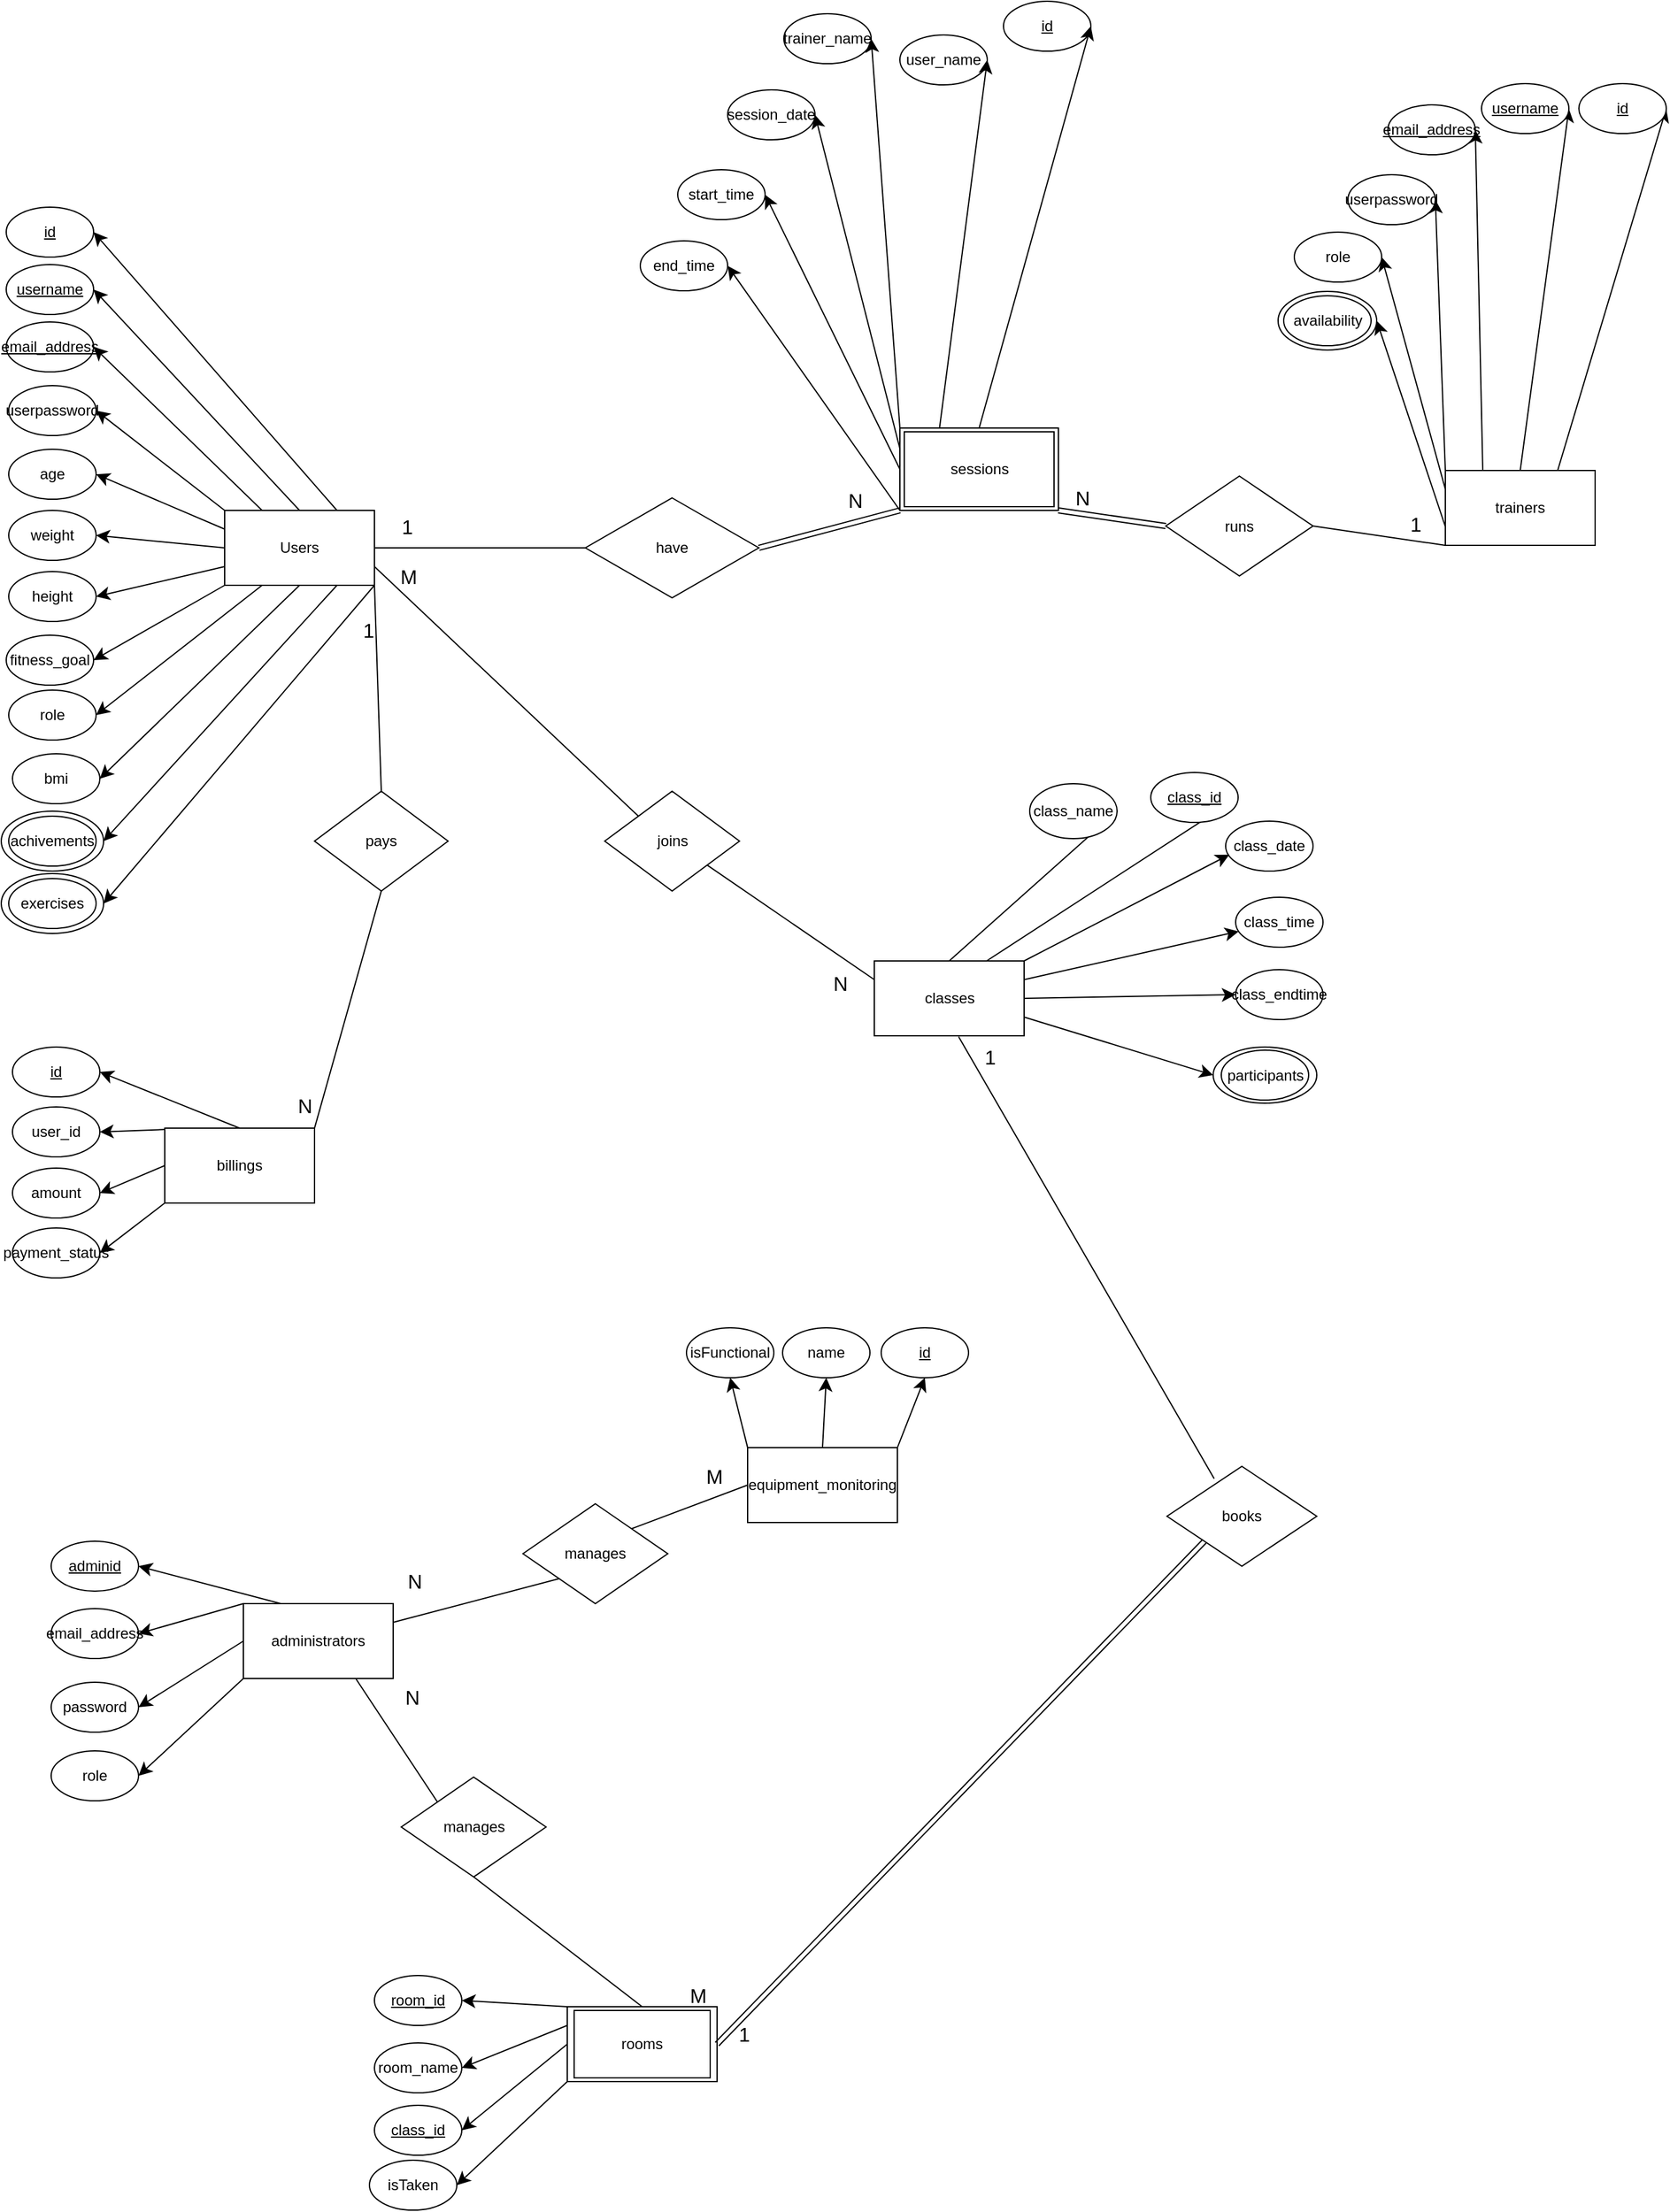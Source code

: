<mxfile version="24.2.2" type="device">
  <diagram name="Page-1" id="eKAEIkwEprdjkknzw8Wy">
    <mxGraphModel dx="1233" dy="1360" grid="0" gridSize="10" guides="1" tooltips="1" connect="1" arrows="1" fold="1" page="0" pageScale="1" pageWidth="850" pageHeight="1100" math="0" shadow="0">
      <root>
        <mxCell id="0" />
        <mxCell id="1" parent="0" />
        <mxCell id="ZgNC-Hb89PlPjt8DxBCT-39" style="edgeStyle=none;curved=1;rounded=0;orthogonalLoop=1;jettySize=auto;html=1;exitX=0.75;exitY=0;exitDx=0;exitDy=0;entryX=1;entryY=0.5;entryDx=0;entryDy=0;fontSize=12;startSize=8;endSize=8;" parent="1" source="ZgNC-Hb89PlPjt8DxBCT-1" target="ZgNC-Hb89PlPjt8DxBCT-3" edge="1">
          <mxGeometry relative="1" as="geometry" />
        </mxCell>
        <mxCell id="ZgNC-Hb89PlPjt8DxBCT-40" style="edgeStyle=none;curved=1;rounded=0;orthogonalLoop=1;jettySize=auto;html=1;exitX=0.5;exitY=0;exitDx=0;exitDy=0;entryX=1;entryY=0.5;entryDx=0;entryDy=0;fontSize=12;startSize=8;endSize=8;" parent="1" source="ZgNC-Hb89PlPjt8DxBCT-1" target="ZgNC-Hb89PlPjt8DxBCT-4" edge="1">
          <mxGeometry relative="1" as="geometry" />
        </mxCell>
        <mxCell id="ZgNC-Hb89PlPjt8DxBCT-42" style="edgeStyle=none;curved=1;rounded=0;orthogonalLoop=1;jettySize=auto;html=1;exitX=0.25;exitY=0;exitDx=0;exitDy=0;entryX=1;entryY=0.5;entryDx=0;entryDy=0;fontSize=12;startSize=8;endSize=8;" parent="1" source="ZgNC-Hb89PlPjt8DxBCT-1" target="ZgNC-Hb89PlPjt8DxBCT-7" edge="1">
          <mxGeometry relative="1" as="geometry" />
        </mxCell>
        <mxCell id="ZgNC-Hb89PlPjt8DxBCT-43" style="edgeStyle=none;curved=1;rounded=0;orthogonalLoop=1;jettySize=auto;html=1;exitX=0;exitY=0;exitDx=0;exitDy=0;entryX=1;entryY=0.5;entryDx=0;entryDy=0;fontSize=12;startSize=8;endSize=8;" parent="1" source="ZgNC-Hb89PlPjt8DxBCT-1" target="ZgNC-Hb89PlPjt8DxBCT-6" edge="1">
          <mxGeometry relative="1" as="geometry" />
        </mxCell>
        <mxCell id="ZgNC-Hb89PlPjt8DxBCT-44" style="edgeStyle=none;curved=1;rounded=0;orthogonalLoop=1;jettySize=auto;html=1;exitX=0;exitY=0.25;exitDx=0;exitDy=0;entryX=1;entryY=0.5;entryDx=0;entryDy=0;fontSize=12;startSize=8;endSize=8;" parent="1" source="ZgNC-Hb89PlPjt8DxBCT-1" target="ZgNC-Hb89PlPjt8DxBCT-8" edge="1">
          <mxGeometry relative="1" as="geometry" />
        </mxCell>
        <mxCell id="ZgNC-Hb89PlPjt8DxBCT-45" style="edgeStyle=none;curved=1;rounded=0;orthogonalLoop=1;jettySize=auto;html=1;exitX=0;exitY=0.5;exitDx=0;exitDy=0;entryX=1;entryY=0.5;entryDx=0;entryDy=0;fontSize=12;startSize=8;endSize=8;" parent="1" source="ZgNC-Hb89PlPjt8DxBCT-1" target="ZgNC-Hb89PlPjt8DxBCT-9" edge="1">
          <mxGeometry relative="1" as="geometry" />
        </mxCell>
        <mxCell id="ZgNC-Hb89PlPjt8DxBCT-46" style="edgeStyle=none;curved=1;rounded=0;orthogonalLoop=1;jettySize=auto;html=1;exitX=0;exitY=0.75;exitDx=0;exitDy=0;entryX=1;entryY=0.5;entryDx=0;entryDy=0;fontSize=12;startSize=8;endSize=8;" parent="1" source="ZgNC-Hb89PlPjt8DxBCT-1" target="ZgNC-Hb89PlPjt8DxBCT-10" edge="1">
          <mxGeometry relative="1" as="geometry" />
        </mxCell>
        <mxCell id="ZgNC-Hb89PlPjt8DxBCT-47" style="edgeStyle=none;curved=1;rounded=0;orthogonalLoop=1;jettySize=auto;html=1;exitX=0;exitY=1;exitDx=0;exitDy=0;entryX=1;entryY=0.5;entryDx=0;entryDy=0;fontSize=12;startSize=8;endSize=8;" parent="1" source="ZgNC-Hb89PlPjt8DxBCT-1" target="ZgNC-Hb89PlPjt8DxBCT-11" edge="1">
          <mxGeometry relative="1" as="geometry" />
        </mxCell>
        <mxCell id="ZgNC-Hb89PlPjt8DxBCT-48" style="edgeStyle=none;curved=1;rounded=0;orthogonalLoop=1;jettySize=auto;html=1;exitX=0.25;exitY=1;exitDx=0;exitDy=0;entryX=1;entryY=0.5;entryDx=0;entryDy=0;fontSize=12;startSize=8;endSize=8;" parent="1" source="ZgNC-Hb89PlPjt8DxBCT-1" target="ZgNC-Hb89PlPjt8DxBCT-12" edge="1">
          <mxGeometry relative="1" as="geometry" />
        </mxCell>
        <mxCell id="ZgNC-Hb89PlPjt8DxBCT-49" style="edgeStyle=none;curved=1;rounded=0;orthogonalLoop=1;jettySize=auto;html=1;exitX=0.5;exitY=1;exitDx=0;exitDy=0;entryX=1;entryY=0.5;entryDx=0;entryDy=0;fontSize=12;startSize=8;endSize=8;" parent="1" source="ZgNC-Hb89PlPjt8DxBCT-1" target="ZgNC-Hb89PlPjt8DxBCT-13" edge="1">
          <mxGeometry relative="1" as="geometry" />
        </mxCell>
        <mxCell id="ZgNC-Hb89PlPjt8DxBCT-50" style="edgeStyle=none;curved=1;rounded=0;orthogonalLoop=1;jettySize=auto;html=1;exitX=0.75;exitY=1;exitDx=0;exitDy=0;entryX=1;entryY=0.5;entryDx=0;entryDy=0;fontSize=12;startSize=8;endSize=8;" parent="1" source="ZgNC-Hb89PlPjt8DxBCT-1" target="ZgNC-Hb89PlPjt8DxBCT-19" edge="1">
          <mxGeometry relative="1" as="geometry" />
        </mxCell>
        <mxCell id="ZgNC-Hb89PlPjt8DxBCT-51" style="edgeStyle=none;curved=1;rounded=0;orthogonalLoop=1;jettySize=auto;html=1;exitX=1;exitY=1;exitDx=0;exitDy=0;entryX=1;entryY=0.5;entryDx=0;entryDy=0;fontSize=12;startSize=8;endSize=8;" parent="1" source="ZgNC-Hb89PlPjt8DxBCT-1" target="ZgNC-Hb89PlPjt8DxBCT-16" edge="1">
          <mxGeometry relative="1" as="geometry" />
        </mxCell>
        <mxCell id="ZgNC-Hb89PlPjt8DxBCT-1" value="Users" style="rounded=0;whiteSpace=wrap;html=1;" parent="1" vertex="1">
          <mxGeometry x="171" y="177" width="120" height="60" as="geometry" />
        </mxCell>
        <mxCell id="ZgNC-Hb89PlPjt8DxBCT-3" value="&lt;u&gt;id&lt;/u&gt;" style="ellipse;whiteSpace=wrap;html=1;" parent="1" vertex="1">
          <mxGeometry x="-4" y="-66" width="70" height="40" as="geometry" />
        </mxCell>
        <mxCell id="ZgNC-Hb89PlPjt8DxBCT-4" value="&lt;u&gt;username&lt;/u&gt;" style="ellipse;whiteSpace=wrap;html=1;" parent="1" vertex="1">
          <mxGeometry x="-4" y="-20" width="70" height="40" as="geometry" />
        </mxCell>
        <mxCell id="ZgNC-Hb89PlPjt8DxBCT-6" value="userpassword" style="ellipse;whiteSpace=wrap;html=1;" parent="1" vertex="1">
          <mxGeometry x="-2" y="77" width="70" height="40" as="geometry" />
        </mxCell>
        <mxCell id="ZgNC-Hb89PlPjt8DxBCT-7" value="&lt;u&gt;email_address&lt;/u&gt;" style="ellipse;whiteSpace=wrap;html=1;" parent="1" vertex="1">
          <mxGeometry x="-4" y="26" width="70" height="40" as="geometry" />
        </mxCell>
        <mxCell id="ZgNC-Hb89PlPjt8DxBCT-8" value="age" style="ellipse;whiteSpace=wrap;html=1;" parent="1" vertex="1">
          <mxGeometry x="-2" y="128" width="70" height="40" as="geometry" />
        </mxCell>
        <mxCell id="ZgNC-Hb89PlPjt8DxBCT-9" value="weight" style="ellipse;whiteSpace=wrap;html=1;" parent="1" vertex="1">
          <mxGeometry x="-2" y="177" width="70" height="40" as="geometry" />
        </mxCell>
        <mxCell id="ZgNC-Hb89PlPjt8DxBCT-10" value="height" style="ellipse;whiteSpace=wrap;html=1;" parent="1" vertex="1">
          <mxGeometry x="-2" y="226" width="70" height="40" as="geometry" />
        </mxCell>
        <mxCell id="ZgNC-Hb89PlPjt8DxBCT-11" value="fitness_goal" style="ellipse;whiteSpace=wrap;html=1;" parent="1" vertex="1">
          <mxGeometry x="-4" y="277" width="70" height="40" as="geometry" />
        </mxCell>
        <mxCell id="ZgNC-Hb89PlPjt8DxBCT-12" value="role" style="ellipse;whiteSpace=wrap;html=1;" parent="1" vertex="1">
          <mxGeometry x="-2" y="321" width="70" height="40" as="geometry" />
        </mxCell>
        <mxCell id="ZgNC-Hb89PlPjt8DxBCT-13" value="bmi" style="ellipse;whiteSpace=wrap;html=1;" parent="1" vertex="1">
          <mxGeometry x="1" y="372" width="70" height="40" as="geometry" />
        </mxCell>
        <mxCell id="ZgNC-Hb89PlPjt8DxBCT-16" value="" style="ellipse;whiteSpace=wrap;html=1;" parent="1" vertex="1">
          <mxGeometry x="-8" y="468" width="82" height="48" as="geometry" />
        </mxCell>
        <mxCell id="ZgNC-Hb89PlPjt8DxBCT-17" value="exercises" style="ellipse;whiteSpace=wrap;html=1;" parent="1" vertex="1">
          <mxGeometry x="-2" y="472" width="70" height="40" as="geometry" />
        </mxCell>
        <mxCell id="ZgNC-Hb89PlPjt8DxBCT-19" value="" style="ellipse;whiteSpace=wrap;html=1;" parent="1" vertex="1">
          <mxGeometry x="-8" y="418" width="82" height="48" as="geometry" />
        </mxCell>
        <mxCell id="ZgNC-Hb89PlPjt8DxBCT-21" value="achivements" style="ellipse;whiteSpace=wrap;html=1;" parent="1" vertex="1">
          <mxGeometry x="-2" y="422" width="70" height="40" as="geometry" />
        </mxCell>
        <mxCell id="ZgNC-Hb89PlPjt8DxBCT-63" style="edgeStyle=none;curved=1;rounded=0;orthogonalLoop=1;jettySize=auto;html=1;exitX=0.75;exitY=0;exitDx=0;exitDy=0;entryX=1;entryY=0.5;entryDx=0;entryDy=0;fontSize=12;startSize=8;endSize=8;" parent="1" source="ZgNC-Hb89PlPjt8DxBCT-52" target="ZgNC-Hb89PlPjt8DxBCT-56" edge="1">
          <mxGeometry relative="1" as="geometry" />
        </mxCell>
        <mxCell id="ZgNC-Hb89PlPjt8DxBCT-64" style="edgeStyle=none;curved=1;rounded=0;orthogonalLoop=1;jettySize=auto;html=1;exitX=0.5;exitY=0;exitDx=0;exitDy=0;entryX=1;entryY=0.5;entryDx=0;entryDy=0;fontSize=12;startSize=8;endSize=8;" parent="1" source="ZgNC-Hb89PlPjt8DxBCT-52" target="ZgNC-Hb89PlPjt8DxBCT-57" edge="1">
          <mxGeometry relative="1" as="geometry" />
        </mxCell>
        <mxCell id="ZgNC-Hb89PlPjt8DxBCT-65" style="edgeStyle=none;curved=1;rounded=0;orthogonalLoop=1;jettySize=auto;html=1;exitX=0.25;exitY=0;exitDx=0;exitDy=0;entryX=1;entryY=0.5;entryDx=0;entryDy=0;fontSize=12;startSize=8;endSize=8;" parent="1" source="ZgNC-Hb89PlPjt8DxBCT-52" target="ZgNC-Hb89PlPjt8DxBCT-59" edge="1">
          <mxGeometry relative="1" as="geometry" />
        </mxCell>
        <mxCell id="ZgNC-Hb89PlPjt8DxBCT-66" style="edgeStyle=none;curved=1;rounded=0;orthogonalLoop=1;jettySize=auto;html=1;exitX=0;exitY=0;exitDx=0;exitDy=0;entryX=1;entryY=0.5;entryDx=0;entryDy=0;fontSize=12;startSize=8;endSize=8;" parent="1" source="ZgNC-Hb89PlPjt8DxBCT-52" target="ZgNC-Hb89PlPjt8DxBCT-60" edge="1">
          <mxGeometry relative="1" as="geometry" />
        </mxCell>
        <mxCell id="ZgNC-Hb89PlPjt8DxBCT-67" style="edgeStyle=none;curved=1;rounded=0;orthogonalLoop=1;jettySize=auto;html=1;exitX=0;exitY=0.25;exitDx=0;exitDy=0;entryX=1;entryY=0.5;entryDx=0;entryDy=0;fontSize=12;startSize=8;endSize=8;" parent="1" source="ZgNC-Hb89PlPjt8DxBCT-52" target="ZgNC-Hb89PlPjt8DxBCT-61" edge="1">
          <mxGeometry relative="1" as="geometry" />
        </mxCell>
        <mxCell id="ZgNC-Hb89PlPjt8DxBCT-68" style="edgeStyle=none;curved=1;rounded=0;orthogonalLoop=1;jettySize=auto;html=1;exitX=0;exitY=0.75;exitDx=0;exitDy=0;entryX=1;entryY=0.5;entryDx=0;entryDy=0;fontSize=12;startSize=8;endSize=8;" parent="1" source="ZgNC-Hb89PlPjt8DxBCT-52" target="ZgNC-Hb89PlPjt8DxBCT-62" edge="1">
          <mxGeometry relative="1" as="geometry" />
        </mxCell>
        <mxCell id="ZgNC-Hb89PlPjt8DxBCT-52" value="trainers" style="rounded=0;whiteSpace=wrap;html=1;" parent="1" vertex="1">
          <mxGeometry x="1149" y="145" width="120" height="60" as="geometry" />
        </mxCell>
        <mxCell id="ZgNC-Hb89PlPjt8DxBCT-56" value="&lt;u&gt;id&lt;/u&gt;" style="ellipse;whiteSpace=wrap;html=1;" parent="1" vertex="1">
          <mxGeometry x="1256" y="-165" width="70" height="40" as="geometry" />
        </mxCell>
        <mxCell id="ZgNC-Hb89PlPjt8DxBCT-57" value="&lt;u&gt;username&lt;/u&gt;" style="ellipse;whiteSpace=wrap;html=1;" parent="1" vertex="1">
          <mxGeometry x="1178" y="-165" width="70" height="40" as="geometry" />
        </mxCell>
        <mxCell id="ZgNC-Hb89PlPjt8DxBCT-59" value="&lt;u&gt;email_address&lt;/u&gt;" style="ellipse;whiteSpace=wrap;html=1;" parent="1" vertex="1">
          <mxGeometry x="1103" y="-148" width="70" height="40" as="geometry" />
        </mxCell>
        <mxCell id="ZgNC-Hb89PlPjt8DxBCT-60" value="userpassword" style="ellipse;whiteSpace=wrap;html=1;" parent="1" vertex="1">
          <mxGeometry x="1071" y="-92" width="70" height="40" as="geometry" />
        </mxCell>
        <mxCell id="ZgNC-Hb89PlPjt8DxBCT-61" value="role" style="ellipse;whiteSpace=wrap;html=1;" parent="1" vertex="1">
          <mxGeometry x="1028" y="-46" width="70" height="40" as="geometry" />
        </mxCell>
        <mxCell id="ZgNC-Hb89PlPjt8DxBCT-62" value="" style="ellipse;whiteSpace=wrap;html=1;" parent="1" vertex="1">
          <mxGeometry x="1015" y="1.5" width="79" height="47" as="geometry" />
        </mxCell>
        <mxCell id="ZgNC-Hb89PlPjt8DxBCT-76" style="edgeStyle=none;curved=1;rounded=0;orthogonalLoop=1;jettySize=auto;html=1;exitX=0.25;exitY=0;exitDx=0;exitDy=0;entryX=1;entryY=0.5;entryDx=0;entryDy=0;fontSize=12;startSize=8;endSize=8;" parent="1" source="ZgNC-Hb89PlPjt8DxBCT-70" target="ZgNC-Hb89PlPjt8DxBCT-72" edge="1">
          <mxGeometry relative="1" as="geometry" />
        </mxCell>
        <mxCell id="ZgNC-Hb89PlPjt8DxBCT-77" style="edgeStyle=none;curved=1;rounded=0;orthogonalLoop=1;jettySize=auto;html=1;exitX=0;exitY=0;exitDx=0;exitDy=0;entryX=1;entryY=0.5;entryDx=0;entryDy=0;fontSize=12;startSize=8;endSize=8;" parent="1" source="ZgNC-Hb89PlPjt8DxBCT-70" target="ZgNC-Hb89PlPjt8DxBCT-73" edge="1">
          <mxGeometry relative="1" as="geometry" />
        </mxCell>
        <mxCell id="ZgNC-Hb89PlPjt8DxBCT-78" style="edgeStyle=none;curved=1;rounded=0;orthogonalLoop=1;jettySize=auto;html=1;exitX=0;exitY=0.5;exitDx=0;exitDy=0;entryX=1;entryY=0.5;entryDx=0;entryDy=0;fontSize=12;startSize=8;endSize=8;" parent="1" source="ZgNC-Hb89PlPjt8DxBCT-70" target="ZgNC-Hb89PlPjt8DxBCT-74" edge="1">
          <mxGeometry relative="1" as="geometry" />
        </mxCell>
        <mxCell id="ZgNC-Hb89PlPjt8DxBCT-79" style="edgeStyle=none;curved=1;rounded=0;orthogonalLoop=1;jettySize=auto;html=1;exitX=0;exitY=1;exitDx=0;exitDy=0;entryX=1;entryY=0.5;entryDx=0;entryDy=0;fontSize=12;startSize=8;endSize=8;" parent="1" source="ZgNC-Hb89PlPjt8DxBCT-70" target="ZgNC-Hb89PlPjt8DxBCT-75" edge="1">
          <mxGeometry relative="1" as="geometry" />
        </mxCell>
        <mxCell id="ZgNC-Hb89PlPjt8DxBCT-70" value="administrators" style="rounded=0;whiteSpace=wrap;html=1;" parent="1" vertex="1">
          <mxGeometry x="186" y="1053" width="120" height="60" as="geometry" />
        </mxCell>
        <mxCell id="ZgNC-Hb89PlPjt8DxBCT-72" value="&lt;u&gt;adminid&lt;/u&gt;" style="ellipse;whiteSpace=wrap;html=1;" parent="1" vertex="1">
          <mxGeometry x="32" y="1003" width="70" height="40" as="geometry" />
        </mxCell>
        <mxCell id="ZgNC-Hb89PlPjt8DxBCT-73" value="email_address" style="ellipse;whiteSpace=wrap;html=1;" parent="1" vertex="1">
          <mxGeometry x="32" y="1057" width="70" height="40" as="geometry" />
        </mxCell>
        <mxCell id="ZgNC-Hb89PlPjt8DxBCT-74" value="password" style="ellipse;whiteSpace=wrap;html=1;" parent="1" vertex="1">
          <mxGeometry x="32" y="1116" width="70" height="40" as="geometry" />
        </mxCell>
        <mxCell id="ZgNC-Hb89PlPjt8DxBCT-75" value="role" style="ellipse;whiteSpace=wrap;html=1;" parent="1" vertex="1">
          <mxGeometry x="32" y="1171" width="70" height="40" as="geometry" />
        </mxCell>
        <mxCell id="ZgNC-Hb89PlPjt8DxBCT-84" value="&lt;u&gt;id&lt;/u&gt;" style="ellipse;whiteSpace=wrap;html=1;" parent="1" vertex="1">
          <mxGeometry x="795" y="-231" width="70" height="40" as="geometry" />
        </mxCell>
        <mxCell id="ZgNC-Hb89PlPjt8DxBCT-86" value="user_name" style="ellipse;whiteSpace=wrap;html=1;" parent="1" vertex="1">
          <mxGeometry x="712" y="-204" width="70" height="40" as="geometry" />
        </mxCell>
        <mxCell id="ZgNC-Hb89PlPjt8DxBCT-87" value="trainer_name" style="ellipse;whiteSpace=wrap;html=1;" parent="1" vertex="1">
          <mxGeometry x="619" y="-221" width="70" height="40" as="geometry" />
        </mxCell>
        <mxCell id="ZgNC-Hb89PlPjt8DxBCT-88" value="session_date" style="ellipse;whiteSpace=wrap;html=1;" parent="1" vertex="1">
          <mxGeometry x="574" y="-160" width="70" height="40" as="geometry" />
        </mxCell>
        <mxCell id="ZgNC-Hb89PlPjt8DxBCT-89" value="start_time" style="ellipse;whiteSpace=wrap;html=1;" parent="1" vertex="1">
          <mxGeometry x="534" y="-96" width="70" height="40" as="geometry" />
        </mxCell>
        <mxCell id="ZgNC-Hb89PlPjt8DxBCT-90" value="end_time" style="ellipse;whiteSpace=wrap;html=1;" parent="1" vertex="1">
          <mxGeometry x="504" y="-39" width="70" height="40" as="geometry" />
        </mxCell>
        <mxCell id="ZgNC-Hb89PlPjt8DxBCT-91" value="availability" style="ellipse;whiteSpace=wrap;html=1;" parent="1" vertex="1">
          <mxGeometry x="1019.5" y="5" width="70" height="40" as="geometry" />
        </mxCell>
        <mxCell id="ZgNC-Hb89PlPjt8DxBCT-95" style="edgeStyle=none;curved=1;rounded=0;orthogonalLoop=1;jettySize=auto;html=1;exitX=0.5;exitY=0;exitDx=0;exitDy=0;entryX=1;entryY=0.5;entryDx=0;entryDy=0;fontSize=12;startSize=8;endSize=8;" parent="1" source="ZgNC-Hb89PlPjt8DxBCT-92" target="ZgNC-Hb89PlPjt8DxBCT-84" edge="1">
          <mxGeometry relative="1" as="geometry" />
        </mxCell>
        <mxCell id="ZgNC-Hb89PlPjt8DxBCT-96" style="edgeStyle=none;curved=1;rounded=0;orthogonalLoop=1;jettySize=auto;html=1;exitX=0.25;exitY=0;exitDx=0;exitDy=0;entryX=1;entryY=0.5;entryDx=0;entryDy=0;fontSize=12;startSize=8;endSize=8;" parent="1" source="ZgNC-Hb89PlPjt8DxBCT-92" target="ZgNC-Hb89PlPjt8DxBCT-86" edge="1">
          <mxGeometry relative="1" as="geometry" />
        </mxCell>
        <mxCell id="ZgNC-Hb89PlPjt8DxBCT-97" style="edgeStyle=none;curved=1;rounded=0;orthogonalLoop=1;jettySize=auto;html=1;exitX=0;exitY=0;exitDx=0;exitDy=0;entryX=1;entryY=0.5;entryDx=0;entryDy=0;fontSize=12;startSize=8;endSize=8;" parent="1" source="ZgNC-Hb89PlPjt8DxBCT-92" target="ZgNC-Hb89PlPjt8DxBCT-87" edge="1">
          <mxGeometry relative="1" as="geometry" />
        </mxCell>
        <mxCell id="ZgNC-Hb89PlPjt8DxBCT-98" style="edgeStyle=none;curved=1;rounded=0;orthogonalLoop=1;jettySize=auto;html=1;exitX=0;exitY=0.25;exitDx=0;exitDy=0;entryX=1;entryY=0.5;entryDx=0;entryDy=0;fontSize=12;startSize=8;endSize=8;" parent="1" source="ZgNC-Hb89PlPjt8DxBCT-92" target="ZgNC-Hb89PlPjt8DxBCT-88" edge="1">
          <mxGeometry relative="1" as="geometry" />
        </mxCell>
        <mxCell id="ZgNC-Hb89PlPjt8DxBCT-99" style="edgeStyle=none;curved=1;rounded=0;orthogonalLoop=1;jettySize=auto;html=1;exitX=0;exitY=0.5;exitDx=0;exitDy=0;entryX=1;entryY=0.5;entryDx=0;entryDy=0;fontSize=12;startSize=8;endSize=8;" parent="1" source="ZgNC-Hb89PlPjt8DxBCT-92" target="ZgNC-Hb89PlPjt8DxBCT-89" edge="1">
          <mxGeometry relative="1" as="geometry" />
        </mxCell>
        <mxCell id="ZgNC-Hb89PlPjt8DxBCT-100" style="edgeStyle=none;curved=1;rounded=0;orthogonalLoop=1;jettySize=auto;html=1;exitX=0;exitY=1;exitDx=0;exitDy=0;entryX=1;entryY=0.5;entryDx=0;entryDy=0;fontSize=12;startSize=8;endSize=8;" parent="1" source="ZgNC-Hb89PlPjt8DxBCT-92" target="ZgNC-Hb89PlPjt8DxBCT-90" edge="1">
          <mxGeometry relative="1" as="geometry" />
        </mxCell>
        <mxCell id="ZgNC-Hb89PlPjt8DxBCT-92" value="" style="rounded=0;whiteSpace=wrap;html=1;" parent="1" vertex="1">
          <mxGeometry x="712" y="111" width="127" height="66" as="geometry" />
        </mxCell>
        <mxCell id="ZgNC-Hb89PlPjt8DxBCT-93" value="sessions" style="rounded=0;whiteSpace=wrap;html=1;" parent="1" vertex="1">
          <mxGeometry x="715.5" y="114" width="120" height="60" as="geometry" />
        </mxCell>
        <mxCell id="ZgNC-Hb89PlPjt8DxBCT-108" style="edgeStyle=none;curved=1;rounded=0;orthogonalLoop=1;jettySize=auto;html=1;exitX=0.5;exitY=0;exitDx=0;exitDy=0;entryX=1;entryY=0.5;entryDx=0;entryDy=0;fontSize=12;startSize=8;endSize=8;" parent="1" source="ZgNC-Hb89PlPjt8DxBCT-101" target="ZgNC-Hb89PlPjt8DxBCT-103" edge="1">
          <mxGeometry relative="1" as="geometry" />
        </mxCell>
        <mxCell id="ZgNC-Hb89PlPjt8DxBCT-109" style="edgeStyle=none;curved=1;rounded=0;orthogonalLoop=1;jettySize=auto;html=1;exitX=0.25;exitY=0;exitDx=0;exitDy=0;entryX=1;entryY=0.5;entryDx=0;entryDy=0;fontSize=12;startSize=8;endSize=8;" parent="1" source="ZgNC-Hb89PlPjt8DxBCT-101" target="ZgNC-Hb89PlPjt8DxBCT-104" edge="1">
          <mxGeometry relative="1" as="geometry" />
        </mxCell>
        <mxCell id="ZgNC-Hb89PlPjt8DxBCT-110" style="edgeStyle=none;curved=1;rounded=0;orthogonalLoop=1;jettySize=auto;html=1;exitX=0;exitY=0.5;exitDx=0;exitDy=0;entryX=1;entryY=0.5;entryDx=0;entryDy=0;fontSize=12;startSize=8;endSize=8;" parent="1" source="ZgNC-Hb89PlPjt8DxBCT-101" target="ZgNC-Hb89PlPjt8DxBCT-105" edge="1">
          <mxGeometry relative="1" as="geometry" />
        </mxCell>
        <mxCell id="ZgNC-Hb89PlPjt8DxBCT-111" style="edgeStyle=none;curved=1;rounded=0;orthogonalLoop=1;jettySize=auto;html=1;exitX=0;exitY=1;exitDx=0;exitDy=0;entryX=1;entryY=0.5;entryDx=0;entryDy=0;fontSize=12;startSize=8;endSize=8;" parent="1" source="ZgNC-Hb89PlPjt8DxBCT-101" target="ZgNC-Hb89PlPjt8DxBCT-106" edge="1">
          <mxGeometry relative="1" as="geometry" />
        </mxCell>
        <mxCell id="ZgNC-Hb89PlPjt8DxBCT-101" value="billings" style="rounded=0;whiteSpace=wrap;html=1;" parent="1" vertex="1">
          <mxGeometry x="123" y="672" width="120" height="60" as="geometry" />
        </mxCell>
        <mxCell id="ZgNC-Hb89PlPjt8DxBCT-103" value="&lt;u&gt;id&lt;/u&gt;" style="ellipse;whiteSpace=wrap;html=1;" parent="1" vertex="1">
          <mxGeometry x="1" y="607" width="70" height="40" as="geometry" />
        </mxCell>
        <mxCell id="ZgNC-Hb89PlPjt8DxBCT-104" value="user_id" style="ellipse;whiteSpace=wrap;html=1;" parent="1" vertex="1">
          <mxGeometry x="1" y="655" width="70" height="40" as="geometry" />
        </mxCell>
        <mxCell id="ZgNC-Hb89PlPjt8DxBCT-105" value="amount" style="ellipse;whiteSpace=wrap;html=1;" parent="1" vertex="1">
          <mxGeometry x="1" y="704" width="70" height="40" as="geometry" />
        </mxCell>
        <mxCell id="ZgNC-Hb89PlPjt8DxBCT-106" value="payment_status" style="ellipse;whiteSpace=wrap;html=1;" parent="1" vertex="1">
          <mxGeometry x="1" y="752" width="70" height="40" as="geometry" />
        </mxCell>
        <mxCell id="ZgNC-Hb89PlPjt8DxBCT-183" style="edgeStyle=none;curved=1;rounded=0;orthogonalLoop=1;jettySize=auto;html=1;exitX=1;exitY=0;exitDx=0;exitDy=0;entryX=0.5;entryY=1;entryDx=0;entryDy=0;fontSize=12;startSize=8;endSize=8;" parent="1" source="ZgNC-Hb89PlPjt8DxBCT-117" target="ZgNC-Hb89PlPjt8DxBCT-120" edge="1">
          <mxGeometry relative="1" as="geometry" />
        </mxCell>
        <mxCell id="ZgNC-Hb89PlPjt8DxBCT-184" style="edgeStyle=none;curved=1;rounded=0;orthogonalLoop=1;jettySize=auto;html=1;exitX=0.5;exitY=0;exitDx=0;exitDy=0;entryX=0.5;entryY=1;entryDx=0;entryDy=0;fontSize=12;startSize=8;endSize=8;" parent="1" source="ZgNC-Hb89PlPjt8DxBCT-117" target="ZgNC-Hb89PlPjt8DxBCT-121" edge="1">
          <mxGeometry relative="1" as="geometry" />
        </mxCell>
        <mxCell id="ZgNC-Hb89PlPjt8DxBCT-185" style="edgeStyle=none;curved=1;rounded=0;orthogonalLoop=1;jettySize=auto;html=1;exitX=0;exitY=0;exitDx=0;exitDy=0;entryX=0.5;entryY=1;entryDx=0;entryDy=0;fontSize=12;startSize=8;endSize=8;" parent="1" source="ZgNC-Hb89PlPjt8DxBCT-117" target="ZgNC-Hb89PlPjt8DxBCT-122" edge="1">
          <mxGeometry relative="1" as="geometry" />
        </mxCell>
        <mxCell id="ZgNC-Hb89PlPjt8DxBCT-117" value="equipment_monitoring" style="rounded=0;whiteSpace=wrap;html=1;" parent="1" vertex="1">
          <mxGeometry x="590" y="928" width="120" height="60" as="geometry" />
        </mxCell>
        <mxCell id="ZgNC-Hb89PlPjt8DxBCT-120" value="&lt;u&gt;id&lt;/u&gt;" style="ellipse;whiteSpace=wrap;html=1;" parent="1" vertex="1">
          <mxGeometry x="697" y="832" width="70" height="40" as="geometry" />
        </mxCell>
        <mxCell id="ZgNC-Hb89PlPjt8DxBCT-121" value="name" style="ellipse;whiteSpace=wrap;html=1;" parent="1" vertex="1">
          <mxGeometry x="618" y="832" width="70" height="40" as="geometry" />
        </mxCell>
        <mxCell id="ZgNC-Hb89PlPjt8DxBCT-122" value="isFunctional" style="ellipse;whiteSpace=wrap;html=1;" parent="1" vertex="1">
          <mxGeometry x="541" y="832" width="70" height="40" as="geometry" />
        </mxCell>
        <mxCell id="ZgNC-Hb89PlPjt8DxBCT-135" style="edgeStyle=none;curved=1;rounded=0;orthogonalLoop=1;jettySize=auto;html=1;exitX=0.75;exitY=0;exitDx=0;exitDy=0;entryX=1;entryY=0.5;entryDx=0;entryDy=0;fontSize=12;startSize=8;endSize=8;" parent="1" source="ZgNC-Hb89PlPjt8DxBCT-126" target="ZgNC-Hb89PlPjt8DxBCT-127" edge="1">
          <mxGeometry relative="1" as="geometry" />
        </mxCell>
        <mxCell id="ZgNC-Hb89PlPjt8DxBCT-136" style="edgeStyle=none;curved=1;rounded=0;orthogonalLoop=1;jettySize=auto;html=1;exitX=0.5;exitY=0;exitDx=0;exitDy=0;entryX=1;entryY=0.5;entryDx=0;entryDy=0;fontSize=12;startSize=8;endSize=8;" parent="1" source="ZgNC-Hb89PlPjt8DxBCT-126" target="ZgNC-Hb89PlPjt8DxBCT-128" edge="1">
          <mxGeometry relative="1" as="geometry" />
        </mxCell>
        <mxCell id="ZgNC-Hb89PlPjt8DxBCT-204" style="edgeStyle=none;curved=1;rounded=0;orthogonalLoop=1;jettySize=auto;html=1;exitX=1;exitY=0.25;exitDx=0;exitDy=0;fontSize=12;startSize=8;endSize=8;" parent="1" source="ZgNC-Hb89PlPjt8DxBCT-126" target="ZgNC-Hb89PlPjt8DxBCT-130" edge="1">
          <mxGeometry relative="1" as="geometry" />
        </mxCell>
        <mxCell id="ZgNC-Hb89PlPjt8DxBCT-205" style="edgeStyle=none;curved=1;rounded=0;orthogonalLoop=1;jettySize=auto;html=1;exitX=1;exitY=0.5;exitDx=0;exitDy=0;entryX=0;entryY=0.5;entryDx=0;entryDy=0;fontSize=12;startSize=8;endSize=8;" parent="1" source="ZgNC-Hb89PlPjt8DxBCT-126" target="ZgNC-Hb89PlPjt8DxBCT-131" edge="1">
          <mxGeometry relative="1" as="geometry" />
        </mxCell>
        <mxCell id="ZgNC-Hb89PlPjt8DxBCT-206" style="edgeStyle=none;curved=1;rounded=0;orthogonalLoop=1;jettySize=auto;html=1;exitX=1;exitY=0.75;exitDx=0;exitDy=0;entryX=0;entryY=0.5;entryDx=0;entryDy=0;fontSize=12;startSize=8;endSize=8;" parent="1" source="ZgNC-Hb89PlPjt8DxBCT-126" target="ZgNC-Hb89PlPjt8DxBCT-133" edge="1">
          <mxGeometry relative="1" as="geometry" />
        </mxCell>
        <mxCell id="ZgNC-Hb89PlPjt8DxBCT-126" value="classes" style="rounded=0;whiteSpace=wrap;html=1;" parent="1" vertex="1">
          <mxGeometry x="691.5" y="538" width="120" height="60" as="geometry" />
        </mxCell>
        <mxCell id="ZgNC-Hb89PlPjt8DxBCT-127" value="&lt;u&gt;class_id&lt;/u&gt;" style="ellipse;whiteSpace=wrap;html=1;" parent="1" vertex="1">
          <mxGeometry x="913" y="387" width="70" height="40" as="geometry" />
        </mxCell>
        <mxCell id="ZgNC-Hb89PlPjt8DxBCT-128" value="class_name" style="ellipse;whiteSpace=wrap;html=1;" parent="1" vertex="1">
          <mxGeometry x="816" y="396" width="70" height="44" as="geometry" />
        </mxCell>
        <mxCell id="ZgNC-Hb89PlPjt8DxBCT-129" value="class_date" style="ellipse;whiteSpace=wrap;html=1;" parent="1" vertex="1">
          <mxGeometry x="973" y="426" width="70" height="40" as="geometry" />
        </mxCell>
        <mxCell id="ZgNC-Hb89PlPjt8DxBCT-130" value="class_time" style="ellipse;whiteSpace=wrap;html=1;" parent="1" vertex="1">
          <mxGeometry x="981" y="487" width="70" height="40" as="geometry" />
        </mxCell>
        <mxCell id="ZgNC-Hb89PlPjt8DxBCT-131" value="class_endtime" style="ellipse;whiteSpace=wrap;html=1;" parent="1" vertex="1">
          <mxGeometry x="981" y="545" width="70" height="40" as="geometry" />
        </mxCell>
        <mxCell id="ZgNC-Hb89PlPjt8DxBCT-133" value="participants" style="ellipse;whiteSpace=wrap;html=1;" parent="1" vertex="1">
          <mxGeometry x="963" y="607" width="83" height="45" as="geometry" />
        </mxCell>
        <mxCell id="ZgNC-Hb89PlPjt8DxBCT-134" value="participants" style="ellipse;whiteSpace=wrap;html=1;" parent="1" vertex="1">
          <mxGeometry x="969.5" y="609.5" width="70" height="40" as="geometry" />
        </mxCell>
        <mxCell id="ZgNC-Hb89PlPjt8DxBCT-148" style="edgeStyle=none;curved=1;rounded=0;orthogonalLoop=1;jettySize=auto;html=1;exitX=0;exitY=0;exitDx=0;exitDy=0;entryX=1;entryY=0.5;entryDx=0;entryDy=0;fontSize=12;startSize=8;endSize=8;" parent="1" source="ZgNC-Hb89PlPjt8DxBCT-142" target="ZgNC-Hb89PlPjt8DxBCT-143" edge="1">
          <mxGeometry relative="1" as="geometry" />
        </mxCell>
        <mxCell id="ZgNC-Hb89PlPjt8DxBCT-149" style="edgeStyle=none;curved=1;rounded=0;orthogonalLoop=1;jettySize=auto;html=1;exitX=0;exitY=0.25;exitDx=0;exitDy=0;entryX=1;entryY=0.5;entryDx=0;entryDy=0;fontSize=12;startSize=8;endSize=8;" parent="1" source="ZgNC-Hb89PlPjt8DxBCT-142" target="ZgNC-Hb89PlPjt8DxBCT-144" edge="1">
          <mxGeometry relative="1" as="geometry" />
        </mxCell>
        <mxCell id="ZgNC-Hb89PlPjt8DxBCT-150" style="edgeStyle=none;curved=1;rounded=0;orthogonalLoop=1;jettySize=auto;html=1;exitX=0;exitY=0.5;exitDx=0;exitDy=0;entryX=1;entryY=0.5;entryDx=0;entryDy=0;fontSize=12;startSize=8;endSize=8;" parent="1" source="ZgNC-Hb89PlPjt8DxBCT-142" target="ZgNC-Hb89PlPjt8DxBCT-145" edge="1">
          <mxGeometry relative="1" as="geometry" />
        </mxCell>
        <mxCell id="ZgNC-Hb89PlPjt8DxBCT-151" style="edgeStyle=none;curved=1;rounded=0;orthogonalLoop=1;jettySize=auto;html=1;exitX=0;exitY=1;exitDx=0;exitDy=0;entryX=1;entryY=0.5;entryDx=0;entryDy=0;fontSize=12;startSize=8;endSize=8;" parent="1" source="ZgNC-Hb89PlPjt8DxBCT-142" target="ZgNC-Hb89PlPjt8DxBCT-147" edge="1">
          <mxGeometry relative="1" as="geometry" />
        </mxCell>
        <mxCell id="ZgNC-Hb89PlPjt8DxBCT-142" value="rooms" style="rounded=0;whiteSpace=wrap;html=1;" parent="1" vertex="1">
          <mxGeometry x="445.5" y="1376" width="120" height="60" as="geometry" />
        </mxCell>
        <mxCell id="ZgNC-Hb89PlPjt8DxBCT-143" value="&lt;u&gt;room_id&lt;/u&gt;" style="ellipse;whiteSpace=wrap;html=1;" parent="1" vertex="1">
          <mxGeometry x="291" y="1351" width="70" height="40" as="geometry" />
        </mxCell>
        <mxCell id="ZgNC-Hb89PlPjt8DxBCT-144" value="room_name" style="ellipse;whiteSpace=wrap;html=1;" parent="1" vertex="1">
          <mxGeometry x="291" y="1405" width="70" height="40" as="geometry" />
        </mxCell>
        <mxCell id="ZgNC-Hb89PlPjt8DxBCT-145" value="&lt;u&gt;class_id&lt;/u&gt;" style="ellipse;whiteSpace=wrap;html=1;" parent="1" vertex="1">
          <mxGeometry x="291" y="1455" width="70" height="40" as="geometry" />
        </mxCell>
        <mxCell id="ZgNC-Hb89PlPjt8DxBCT-147" value="isTaken" style="ellipse;whiteSpace=wrap;html=1;" parent="1" vertex="1">
          <mxGeometry x="287" y="1499" width="70" height="40" as="geometry" />
        </mxCell>
        <mxCell id="ZgNC-Hb89PlPjt8DxBCT-158" value="have" style="rhombus;whiteSpace=wrap;html=1;" parent="1" vertex="1">
          <mxGeometry x="460" y="167" width="139" height="80" as="geometry" />
        </mxCell>
        <mxCell id="ZgNC-Hb89PlPjt8DxBCT-161" value="" style="endArrow=none;html=1;rounded=0;fontSize=12;startSize=8;endSize=8;curved=1;exitX=1;exitY=0.5;exitDx=0;exitDy=0;entryX=0;entryY=0.5;entryDx=0;entryDy=0;" parent="1" source="ZgNC-Hb89PlPjt8DxBCT-1" target="ZgNC-Hb89PlPjt8DxBCT-158" edge="1">
          <mxGeometry width="50" height="50" relative="1" as="geometry">
            <mxPoint x="450" y="296" as="sourcePoint" />
            <mxPoint x="500" y="246" as="targetPoint" />
          </mxGeometry>
        </mxCell>
        <mxCell id="ZgNC-Hb89PlPjt8DxBCT-162" value="" style="endArrow=none;html=1;rounded=0;fontSize=12;curved=1;exitX=1;exitY=0.5;exitDx=0;exitDy=0;entryX=0;entryY=1;entryDx=0;entryDy=0;shape=link;" parent="1" source="ZgNC-Hb89PlPjt8DxBCT-158" target="ZgNC-Hb89PlPjt8DxBCT-92" edge="1">
          <mxGeometry width="50" height="50" relative="1" as="geometry">
            <mxPoint x="701" y="68" as="sourcePoint" />
            <mxPoint x="751" y="18" as="targetPoint" />
          </mxGeometry>
        </mxCell>
        <mxCell id="ZgNC-Hb89PlPjt8DxBCT-163" value="1" style="text;html=1;align=center;verticalAlign=middle;resizable=0;points=[];autosize=1;strokeColor=none;fillColor=none;fontSize=16;" parent="1" vertex="1">
          <mxGeometry x="303" y="174" width="27" height="31" as="geometry" />
        </mxCell>
        <mxCell id="ZgNC-Hb89PlPjt8DxBCT-164" value="N" style="text;html=1;align=center;verticalAlign=middle;resizable=0;points=[];autosize=1;strokeColor=none;fillColor=none;fontSize=16;" parent="1" vertex="1">
          <mxGeometry x="661" y="153" width="30" height="31" as="geometry" />
        </mxCell>
        <mxCell id="ZgNC-Hb89PlPjt8DxBCT-170" value="runs" style="rhombus;whiteSpace=wrap;html=1;" parent="1" vertex="1">
          <mxGeometry x="925" y="149.5" width="118" height="80" as="geometry" />
        </mxCell>
        <mxCell id="ZgNC-Hb89PlPjt8DxBCT-171" value="" style="endArrow=none;html=1;rounded=0;fontSize=12;curved=1;exitX=1;exitY=1;exitDx=0;exitDy=0;entryX=0;entryY=0.5;entryDx=0;entryDy=0;shape=link;" parent="1" source="ZgNC-Hb89PlPjt8DxBCT-92" target="ZgNC-Hb89PlPjt8DxBCT-170" edge="1">
          <mxGeometry width="50" height="50" relative="1" as="geometry">
            <mxPoint x="940" y="296" as="sourcePoint" />
            <mxPoint x="990" y="246" as="targetPoint" />
          </mxGeometry>
        </mxCell>
        <mxCell id="ZgNC-Hb89PlPjt8DxBCT-174" value="" style="endArrow=none;html=1;rounded=0;fontSize=12;startSize=8;endSize=8;curved=1;exitX=0;exitY=1;exitDx=0;exitDy=0;entryX=1;entryY=0.5;entryDx=0;entryDy=0;" parent="1" source="ZgNC-Hb89PlPjt8DxBCT-52" target="ZgNC-Hb89PlPjt8DxBCT-170" edge="1">
          <mxGeometry width="50" height="50" relative="1" as="geometry">
            <mxPoint x="940" y="296" as="sourcePoint" />
            <mxPoint x="990" y="246" as="targetPoint" />
          </mxGeometry>
        </mxCell>
        <mxCell id="ZgNC-Hb89PlPjt8DxBCT-175" value="1" style="text;html=1;align=center;verticalAlign=middle;resizable=0;points=[];autosize=1;strokeColor=none;fillColor=none;fontSize=16;" parent="1" vertex="1">
          <mxGeometry x="1111.5" y="172.5" width="27" height="31" as="geometry" />
        </mxCell>
        <mxCell id="ZgNC-Hb89PlPjt8DxBCT-176" value="N" style="text;html=1;align=center;verticalAlign=middle;resizable=0;points=[];autosize=1;strokeColor=none;fillColor=none;fontSize=16;" parent="1" vertex="1">
          <mxGeometry x="842.5" y="151.5" width="30" height="31" as="geometry" />
        </mxCell>
        <mxCell id="ZgNC-Hb89PlPjt8DxBCT-177" value="pays" style="rhombus;whiteSpace=wrap;html=1;" parent="1" vertex="1">
          <mxGeometry x="243" y="402" width="107" height="80" as="geometry" />
        </mxCell>
        <mxCell id="ZgNC-Hb89PlPjt8DxBCT-178" value="" style="endArrow=none;html=1;rounded=0;fontSize=12;startSize=8;endSize=8;curved=1;exitX=0.5;exitY=0;exitDx=0;exitDy=0;entryX=1;entryY=1;entryDx=0;entryDy=0;" parent="1" source="ZgNC-Hb89PlPjt8DxBCT-177" target="ZgNC-Hb89PlPjt8DxBCT-1" edge="1">
          <mxGeometry width="50" height="50" relative="1" as="geometry">
            <mxPoint x="421" y="453" as="sourcePoint" />
            <mxPoint x="471" y="403" as="targetPoint" />
          </mxGeometry>
        </mxCell>
        <mxCell id="ZgNC-Hb89PlPjt8DxBCT-179" value="" style="endArrow=none;html=1;rounded=0;fontSize=12;startSize=8;endSize=8;curved=1;entryX=1;entryY=0;entryDx=0;entryDy=0;exitX=0.5;exitY=1;exitDx=0;exitDy=0;" parent="1" source="ZgNC-Hb89PlPjt8DxBCT-177" target="ZgNC-Hb89PlPjt8DxBCT-101" edge="1">
          <mxGeometry width="50" height="50" relative="1" as="geometry">
            <mxPoint x="421" y="453" as="sourcePoint" />
            <mxPoint x="471" y="403" as="targetPoint" />
          </mxGeometry>
        </mxCell>
        <mxCell id="ZgNC-Hb89PlPjt8DxBCT-180" value="N" style="text;html=1;align=center;verticalAlign=middle;resizable=0;points=[];autosize=1;strokeColor=none;fillColor=none;fontSize=16;" parent="1" vertex="1">
          <mxGeometry x="219.5" y="638.5" width="30" height="31" as="geometry" />
        </mxCell>
        <mxCell id="ZgNC-Hb89PlPjt8DxBCT-181" value="1" style="text;html=1;align=center;verticalAlign=middle;resizable=0;points=[];autosize=1;strokeColor=none;fillColor=none;fontSize=16;" parent="1" vertex="1">
          <mxGeometry x="272" y="257" width="27" height="31" as="geometry" />
        </mxCell>
        <mxCell id="ZgNC-Hb89PlPjt8DxBCT-186" value="manages" style="rhombus;whiteSpace=wrap;html=1;" parent="1" vertex="1">
          <mxGeometry x="410" y="973" width="116" height="80" as="geometry" />
        </mxCell>
        <mxCell id="ZgNC-Hb89PlPjt8DxBCT-187" value="" style="endArrow=none;html=1;rounded=0;fontSize=12;startSize=8;endSize=8;curved=1;exitX=1;exitY=0;exitDx=0;exitDy=0;entryX=0;entryY=0.5;entryDx=0;entryDy=0;" parent="1" source="ZgNC-Hb89PlPjt8DxBCT-186" target="ZgNC-Hb89PlPjt8DxBCT-117" edge="1">
          <mxGeometry width="50" height="50" relative="1" as="geometry">
            <mxPoint x="490" y="1070" as="sourcePoint" />
            <mxPoint x="540" y="1020" as="targetPoint" />
          </mxGeometry>
        </mxCell>
        <mxCell id="ZgNC-Hb89PlPjt8DxBCT-188" value="" style="endArrow=none;html=1;rounded=0;fontSize=12;startSize=8;endSize=8;curved=1;exitX=1;exitY=0.25;exitDx=0;exitDy=0;entryX=0;entryY=1;entryDx=0;entryDy=0;" parent="1" source="ZgNC-Hb89PlPjt8DxBCT-70" target="ZgNC-Hb89PlPjt8DxBCT-186" edge="1">
          <mxGeometry width="50" height="50" relative="1" as="geometry">
            <mxPoint x="490" y="1070" as="sourcePoint" />
            <mxPoint x="540" y="1020" as="targetPoint" />
          </mxGeometry>
        </mxCell>
        <mxCell id="ZgNC-Hb89PlPjt8DxBCT-189" value="manages" style="rhombus;whiteSpace=wrap;html=1;" parent="1" vertex="1">
          <mxGeometry x="312.5" y="1192" width="116" height="80" as="geometry" />
        </mxCell>
        <mxCell id="ZgNC-Hb89PlPjt8DxBCT-190" value="" style="endArrow=none;html=1;rounded=0;fontSize=12;startSize=8;endSize=8;curved=1;exitX=0.5;exitY=1;exitDx=0;exitDy=0;entryX=0.5;entryY=0;entryDx=0;entryDy=0;" parent="1" source="ZgNC-Hb89PlPjt8DxBCT-189" target="ZgNC-Hb89PlPjt8DxBCT-142" edge="1">
          <mxGeometry width="50" height="50" relative="1" as="geometry">
            <mxPoint x="490" y="1170" as="sourcePoint" />
            <mxPoint x="540" y="1120" as="targetPoint" />
          </mxGeometry>
        </mxCell>
        <mxCell id="ZgNC-Hb89PlPjt8DxBCT-191" value="" style="endArrow=none;html=1;rounded=0;fontSize=12;startSize=8;endSize=8;curved=1;exitX=0;exitY=0;exitDx=0;exitDy=0;entryX=0.75;entryY=1;entryDx=0;entryDy=0;" parent="1" source="ZgNC-Hb89PlPjt8DxBCT-189" target="ZgNC-Hb89PlPjt8DxBCT-70" edge="1">
          <mxGeometry width="50" height="50" relative="1" as="geometry">
            <mxPoint x="490" y="1170" as="sourcePoint" />
            <mxPoint x="540" y="1120" as="targetPoint" />
          </mxGeometry>
        </mxCell>
        <mxCell id="ZgNC-Hb89PlPjt8DxBCT-192" value="N" style="text;html=1;align=center;verticalAlign=middle;resizable=0;points=[];autosize=1;strokeColor=none;fillColor=none;fontSize=16;" parent="1" vertex="1">
          <mxGeometry x="307.5" y="1019.5" width="30" height="31" as="geometry" />
        </mxCell>
        <mxCell id="ZgNC-Hb89PlPjt8DxBCT-193" value="M" style="text;html=1;align=center;verticalAlign=middle;resizable=0;points=[];autosize=1;strokeColor=none;fillColor=none;fontSize=16;" parent="1" vertex="1">
          <mxGeometry x="547" y="935" width="31" height="31" as="geometry" />
        </mxCell>
        <mxCell id="ZgNC-Hb89PlPjt8DxBCT-195" value="N" style="text;html=1;align=center;verticalAlign=middle;resizable=0;points=[];autosize=1;strokeColor=none;fillColor=none;fontSize=16;" parent="1" vertex="1">
          <mxGeometry x="305.5" y="1112.5" width="30" height="31" as="geometry" />
        </mxCell>
        <mxCell id="ZgNC-Hb89PlPjt8DxBCT-196" value="M" style="text;html=1;align=center;verticalAlign=middle;resizable=0;points=[];autosize=1;strokeColor=none;fillColor=none;fontSize=16;" parent="1" vertex="1">
          <mxGeometry x="534.5" y="1351.5" width="31" height="31" as="geometry" />
        </mxCell>
        <mxCell id="ZgNC-Hb89PlPjt8DxBCT-203" style="edgeStyle=none;curved=1;rounded=0;orthogonalLoop=1;jettySize=auto;html=1;exitX=1;exitY=0;exitDx=0;exitDy=0;entryX=0.041;entryY=0.672;entryDx=0;entryDy=0;entryPerimeter=0;fontSize=12;startSize=8;endSize=8;" parent="1" source="ZgNC-Hb89PlPjt8DxBCT-126" target="ZgNC-Hb89PlPjt8DxBCT-129" edge="1">
          <mxGeometry relative="1" as="geometry" />
        </mxCell>
        <mxCell id="ZgNC-Hb89PlPjt8DxBCT-207" value="joins" style="rhombus;whiteSpace=wrap;html=1;" parent="1" vertex="1">
          <mxGeometry x="475.5" y="402" width="108" height="80" as="geometry" />
        </mxCell>
        <mxCell id="ZgNC-Hb89PlPjt8DxBCT-208" value="" style="endArrow=none;html=1;rounded=0;fontSize=12;startSize=8;endSize=8;curved=1;exitX=1;exitY=0.75;exitDx=0;exitDy=0;entryX=0;entryY=0;entryDx=0;entryDy=0;" parent="1" source="ZgNC-Hb89PlPjt8DxBCT-1" target="ZgNC-Hb89PlPjt8DxBCT-207" edge="1">
          <mxGeometry width="50" height="50" relative="1" as="geometry">
            <mxPoint x="544" y="495" as="sourcePoint" />
            <mxPoint x="594" y="445" as="targetPoint" />
          </mxGeometry>
        </mxCell>
        <mxCell id="ZgNC-Hb89PlPjt8DxBCT-209" value="" style="endArrow=none;html=1;rounded=0;fontSize=12;startSize=8;endSize=8;curved=1;exitX=0;exitY=0.25;exitDx=0;exitDy=0;" parent="1" source="ZgNC-Hb89PlPjt8DxBCT-126" target="ZgNC-Hb89PlPjt8DxBCT-207" edge="1">
          <mxGeometry width="50" height="50" relative="1" as="geometry">
            <mxPoint x="544" y="495" as="sourcePoint" />
            <mxPoint x="594" y="445" as="targetPoint" />
          </mxGeometry>
        </mxCell>
        <mxCell id="ZgNC-Hb89PlPjt8DxBCT-210" value="N" style="text;html=1;align=center;verticalAlign=middle;resizable=0;points=[];autosize=1;strokeColor=none;fillColor=none;fontSize=16;" parent="1" vertex="1">
          <mxGeometry x="648.5" y="540.5" width="30" height="31" as="geometry" />
        </mxCell>
        <mxCell id="ZgNC-Hb89PlPjt8DxBCT-211" value="M" style="text;html=1;align=center;verticalAlign=middle;resizable=0;points=[];autosize=1;strokeColor=none;fillColor=none;fontSize=16;" parent="1" vertex="1">
          <mxGeometry x="302.5" y="214.5" width="31" height="31" as="geometry" />
        </mxCell>
        <mxCell id="RdMy14tS3MaUnSTZ-gCo-1" value="books" style="rhombus;whiteSpace=wrap;html=1;" parent="1" vertex="1">
          <mxGeometry x="926" y="943" width="120" height="80" as="geometry" />
        </mxCell>
        <mxCell id="RdMy14tS3MaUnSTZ-gCo-2" value="" style="endArrow=none;html=1;rounded=0;fontSize=12;curved=1;exitX=1;exitY=0.5;exitDx=0;exitDy=0;entryX=0;entryY=1;entryDx=0;entryDy=0;shape=link;" parent="1" source="ZgNC-Hb89PlPjt8DxBCT-142" target="RdMy14tS3MaUnSTZ-gCo-1" edge="1">
          <mxGeometry width="50" height="50" relative="1" as="geometry">
            <mxPoint x="530" y="1233" as="sourcePoint" />
            <mxPoint x="580" y="1183" as="targetPoint" />
          </mxGeometry>
        </mxCell>
        <mxCell id="RdMy14tS3MaUnSTZ-gCo-4" value="1" style="text;html=1;align=center;verticalAlign=middle;resizable=0;points=[];autosize=1;strokeColor=none;fillColor=none;fontSize=16;" parent="1" vertex="1">
          <mxGeometry x="573.5" y="1382.5" width="27" height="31" as="geometry" />
        </mxCell>
        <mxCell id="RdMy14tS3MaUnSTZ-gCo-5" value="1" style="text;html=1;align=center;verticalAlign=middle;resizable=0;points=[];autosize=1;strokeColor=none;fillColor=none;fontSize=16;" parent="1" vertex="1">
          <mxGeometry x="770.5" y="599.5" width="27" height="31" as="geometry" />
        </mxCell>
        <mxCell id="IYJguDjVa9bQlSl0sGfF-2" value="" style="endArrow=none;html=1;rounded=0;fontSize=12;startSize=8;endSize=8;curved=1;entryX=0.563;entryY=1.013;entryDx=0;entryDy=0;entryPerimeter=0;exitX=0.315;exitY=0.123;exitDx=0;exitDy=0;exitPerimeter=0;" edge="1" parent="1" source="RdMy14tS3MaUnSTZ-gCo-1" target="ZgNC-Hb89PlPjt8DxBCT-126">
          <mxGeometry width="50" height="50" relative="1" as="geometry">
            <mxPoint x="619" y="920" as="sourcePoint" />
            <mxPoint x="669" y="870" as="targetPoint" />
          </mxGeometry>
        </mxCell>
        <mxCell id="IYJguDjVa9bQlSl0sGfF-3" value="rooms" style="rounded=0;whiteSpace=wrap;html=1;" vertex="1" parent="1">
          <mxGeometry x="451" y="1379" width="109" height="54" as="geometry" />
        </mxCell>
      </root>
    </mxGraphModel>
  </diagram>
</mxfile>
